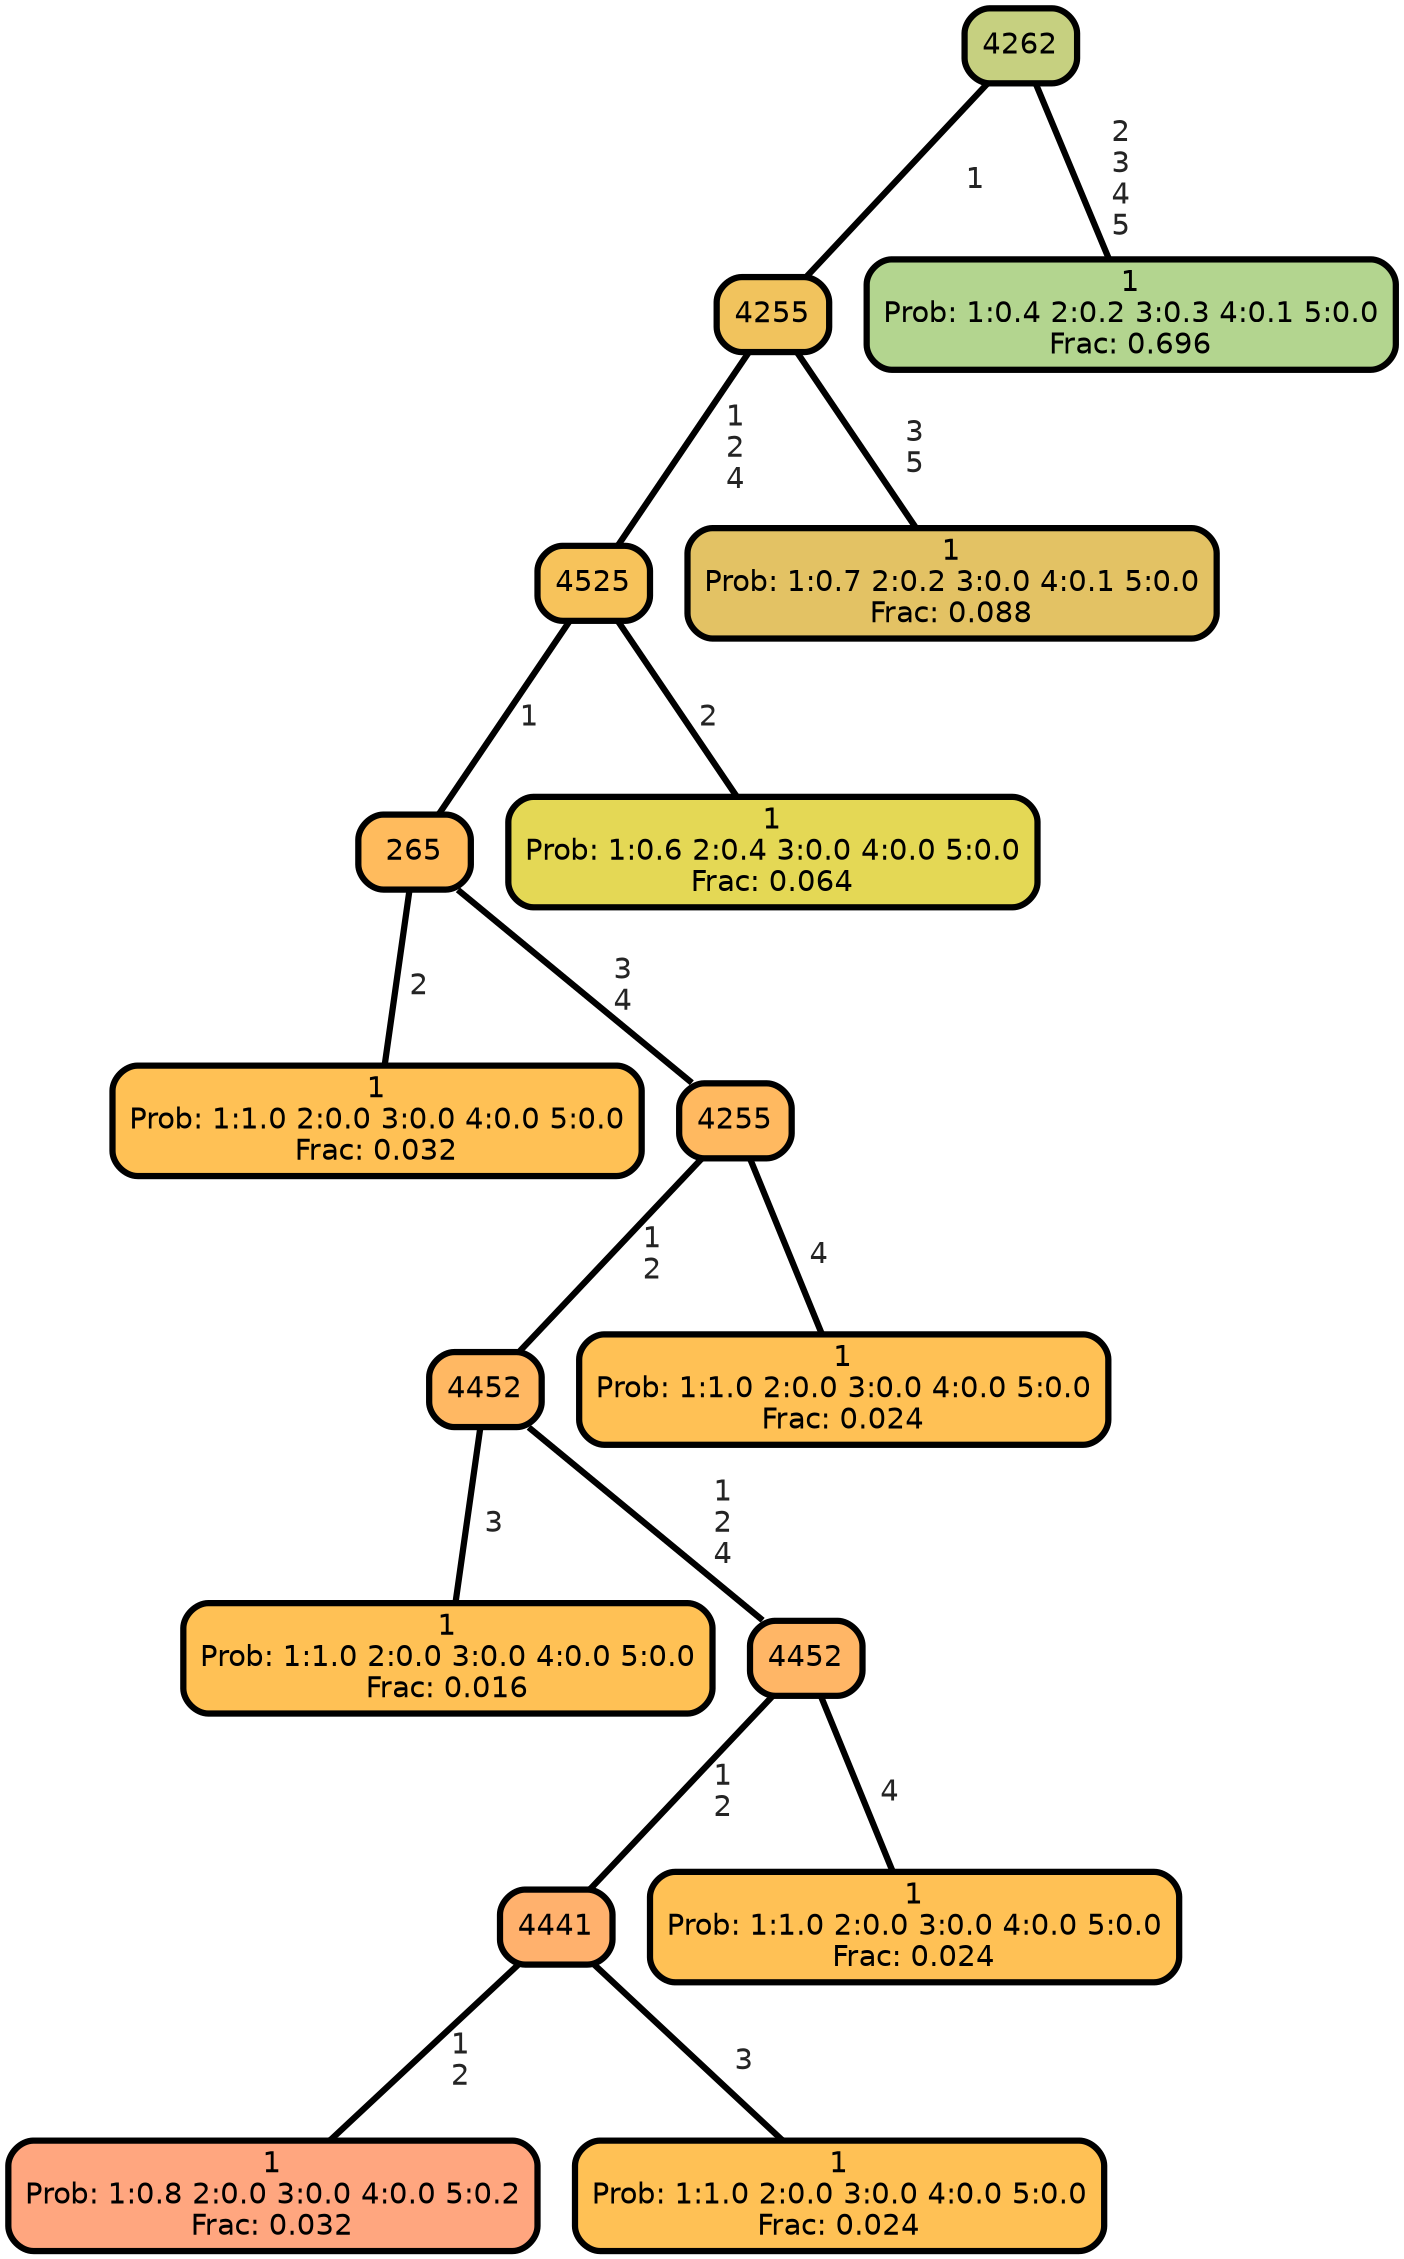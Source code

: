 graph Tree {
node [shape=box, style="filled, rounded",color="black",penwidth="3",fontcolor="black",                 fontname=helvetica] ;
graph [ranksep="0 equally", splines=straight,                 bgcolor=transparent, dpi=200] ;
edge [fontname=helvetica, fontweight=bold,fontcolor=grey14,color=black] ;
0 [label="1
Prob: 1:1.0 2:0.0 3:0.0 4:0.0 5:0.0
Frac: 0.032", fillcolor="#ffc155"] ;
1 [label="265", fillcolor="#ffbb5d"] ;
2 [label="1
Prob: 1:1.0 2:0.0 3:0.0 4:0.0 5:0.0
Frac: 0.016", fillcolor="#ffc155"] ;
3 [label="4452", fillcolor="#ffb863"] ;
4 [label="1
Prob: 1:0.8 2:0.0 3:0.0 4:0.0 5:0.2
Frac: 0.032", fillcolor="#ffa67f"] ;
5 [label="4441", fillcolor="#ffb16d"] ;
6 [label="1
Prob: 1:1.0 2:0.0 3:0.0 4:0.0 5:0.0
Frac: 0.024", fillcolor="#ffc155"] ;
7 [label="4452", fillcolor="#ffb666"] ;
8 [label="1
Prob: 1:1.0 2:0.0 3:0.0 4:0.0 5:0.0
Frac: 0.024", fillcolor="#ffc155"] ;
9 [label="4255", fillcolor="#ffb960"] ;
10 [label="1
Prob: 1:1.0 2:0.0 3:0.0 4:0.0 5:0.0
Frac: 0.024", fillcolor="#ffc155"] ;
11 [label="4525", fillcolor="#f7c35b"] ;
12 [label="1
Prob: 1:0.6 2:0.4 3:0.0 4:0.0 5:0.0
Frac: 0.064", fillcolor="#e4d855"] ;
13 [label="4255", fillcolor="#f1c35d"] ;
14 [label="1
Prob: 1:0.7 2:0.2 3:0.0 4:0.1 5:0.0
Frac: 0.088", fillcolor="#e3c264"] ;
15 [label="4262", fillcolor="#c6d080"] ;
16 [label="1
Prob: 1:0.4 2:0.2 3:0.3 4:0.1 5:0.0
Frac: 0.696", fillcolor="#b3d58f"] ;
1 -- 0 [label=" 2",penwidth=3] ;
1 -- 9 [label=" 3\n 4",penwidth=3] ;
3 -- 2 [label=" 3",penwidth=3] ;
3 -- 7 [label=" 1\n 2\n 4",penwidth=3] ;
5 -- 4 [label=" 1\n 2",penwidth=3] ;
5 -- 6 [label=" 3",penwidth=3] ;
7 -- 5 [label=" 1\n 2",penwidth=3] ;
7 -- 8 [label=" 4",penwidth=3] ;
9 -- 3 [label=" 1\n 2",penwidth=3] ;
9 -- 10 [label=" 4",penwidth=3] ;
11 -- 1 [label=" 1",penwidth=3] ;
11 -- 12 [label=" 2",penwidth=3] ;
13 -- 11 [label=" 1\n 2\n 4",penwidth=3] ;
13 -- 14 [label=" 3\n 5",penwidth=3] ;
15 -- 13 [label=" 1",penwidth=3] ;
15 -- 16 [label=" 2\n 3\n 4\n 5",penwidth=3] ;
{rank = same;}}